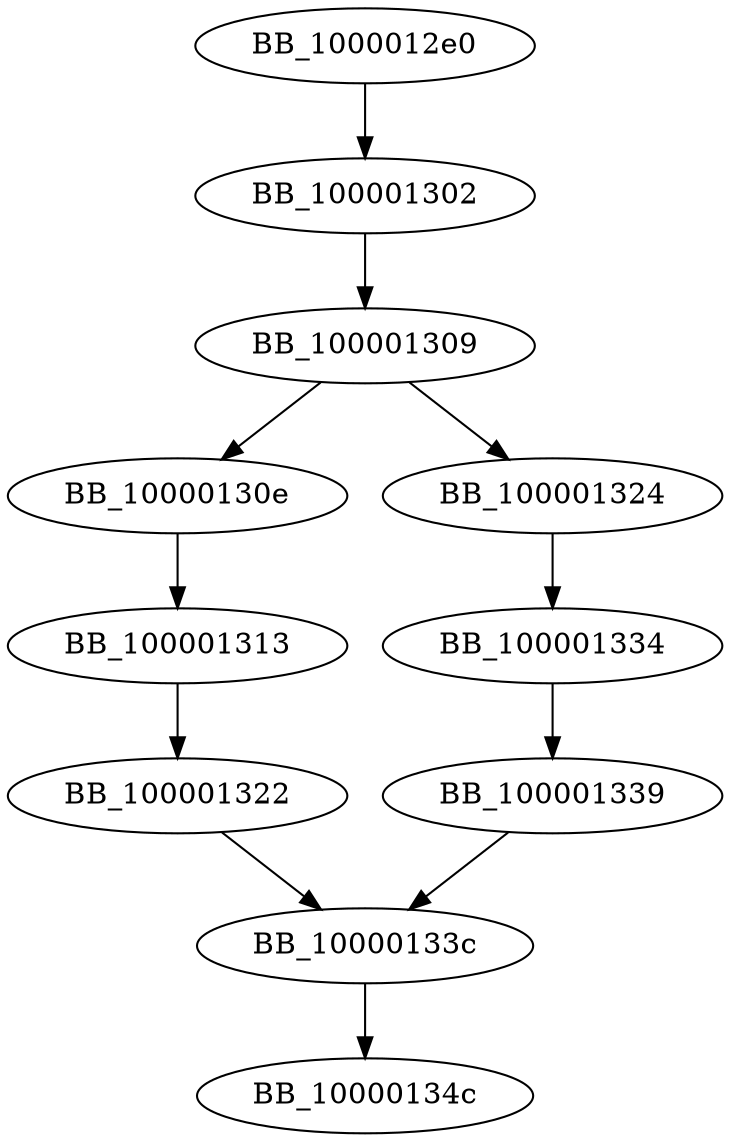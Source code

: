 DiGraph __ZN6Parser6inByteEh{
BB_1000012e0->BB_100001302
BB_100001302->BB_100001309
BB_100001309->BB_10000130e
BB_100001309->BB_100001324
BB_10000130e->BB_100001313
BB_100001313->BB_100001322
BB_100001322->BB_10000133c
BB_100001324->BB_100001334
BB_100001334->BB_100001339
BB_100001339->BB_10000133c
BB_10000133c->BB_10000134c
}
